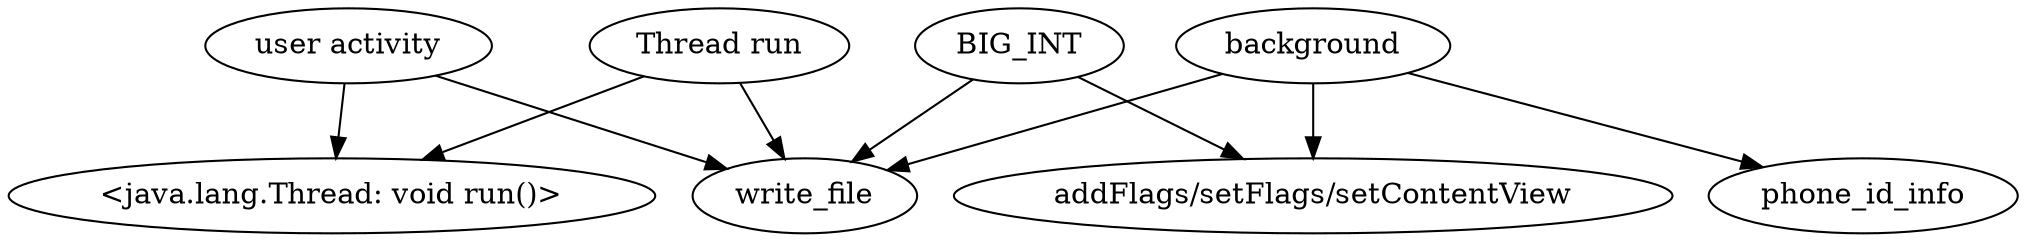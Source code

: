 strict digraph  {
	graph ["graph"="{}"];
	"<java.lang.Thread: void run()>"	 [domain=library,
		type=SENSITIVE_METHOD];
	write_file	 [domain=library,
		type=merged];
	"addFlags/setFlags/setContentView"	 [domain=library,
		type=merged];
	phone_id_info	 [domain=library,
		type=merged];
	BIG_INT	 [domain=library,
		type=CONST_INT];
	BIG_INT -> "addFlags/setFlags/setContentView"	 [deps=DATAFLOW,
		type=DEP];
	BIG_INT -> write_file	 [deps=DATAFLOW,
		type=DEP];
	"user activity"	 [domain=library,
		type=entrypoint];
	"user activity" -> "<java.lang.Thread: void run()>"	 [deps="FROM_SENSITIVE_PARENT_TO_SENSITIVE_API-CALL-CALL-CALL-CALL-CALL-CALL-CALL-CALL-CALL",
		type=DEP];
	"user activity" -> write_file	 [deps="FROM_SENSITIVE_PARENT_TO_SENSITIVE_API-CALL-CALL-CALL-CALL-CALL",
		type=DEP];
	background	 [domain=library,
		type=entrypoint];
	background -> write_file	 [deps="DATAFLOW-DATAFLOW-DATAFLOW-CALL-CALL-CALL-DATAFLOW-CALL-CALL-CALL",
		type=DEP];
	background -> "addFlags/setFlags/setContentView"	 [deps=DOMINATE,
		type=DEP];
	background -> phone_id_info	 [deps="FROM_SENSITIVE_PARENT_TO_SENSITIVE_API-CALL",
		type=DEP];
	"Thread run"	 [domain=library,
		type=entrypoint];
	"Thread run" -> "<java.lang.Thread: void run()>"	 [deps=FROM_SENSITIVE_PARENT_TO_SENSITIVE_API,
		type=DEP];
	"Thread run" -> write_file	 [deps="FROM_SENSITIVE_PARENT_TO_SENSITIVE_API-CALL-CALL-CALL-CALL",
		type=DEP];
}

